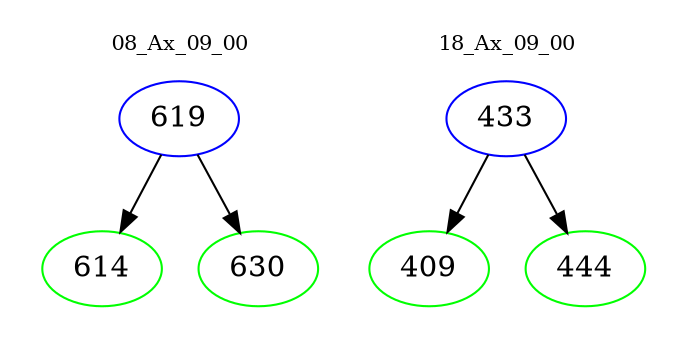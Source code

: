 digraph{
subgraph cluster_0 {
color = white
label = "08_Ax_09_00";
fontsize=10;
T0_619 [label="619", color="blue"]
T0_619 -> T0_614 [color="black"]
T0_614 [label="614", color="green"]
T0_619 -> T0_630 [color="black"]
T0_630 [label="630", color="green"]
}
subgraph cluster_1 {
color = white
label = "18_Ax_09_00";
fontsize=10;
T1_433 [label="433", color="blue"]
T1_433 -> T1_409 [color="black"]
T1_409 [label="409", color="green"]
T1_433 -> T1_444 [color="black"]
T1_444 [label="444", color="green"]
}
}
